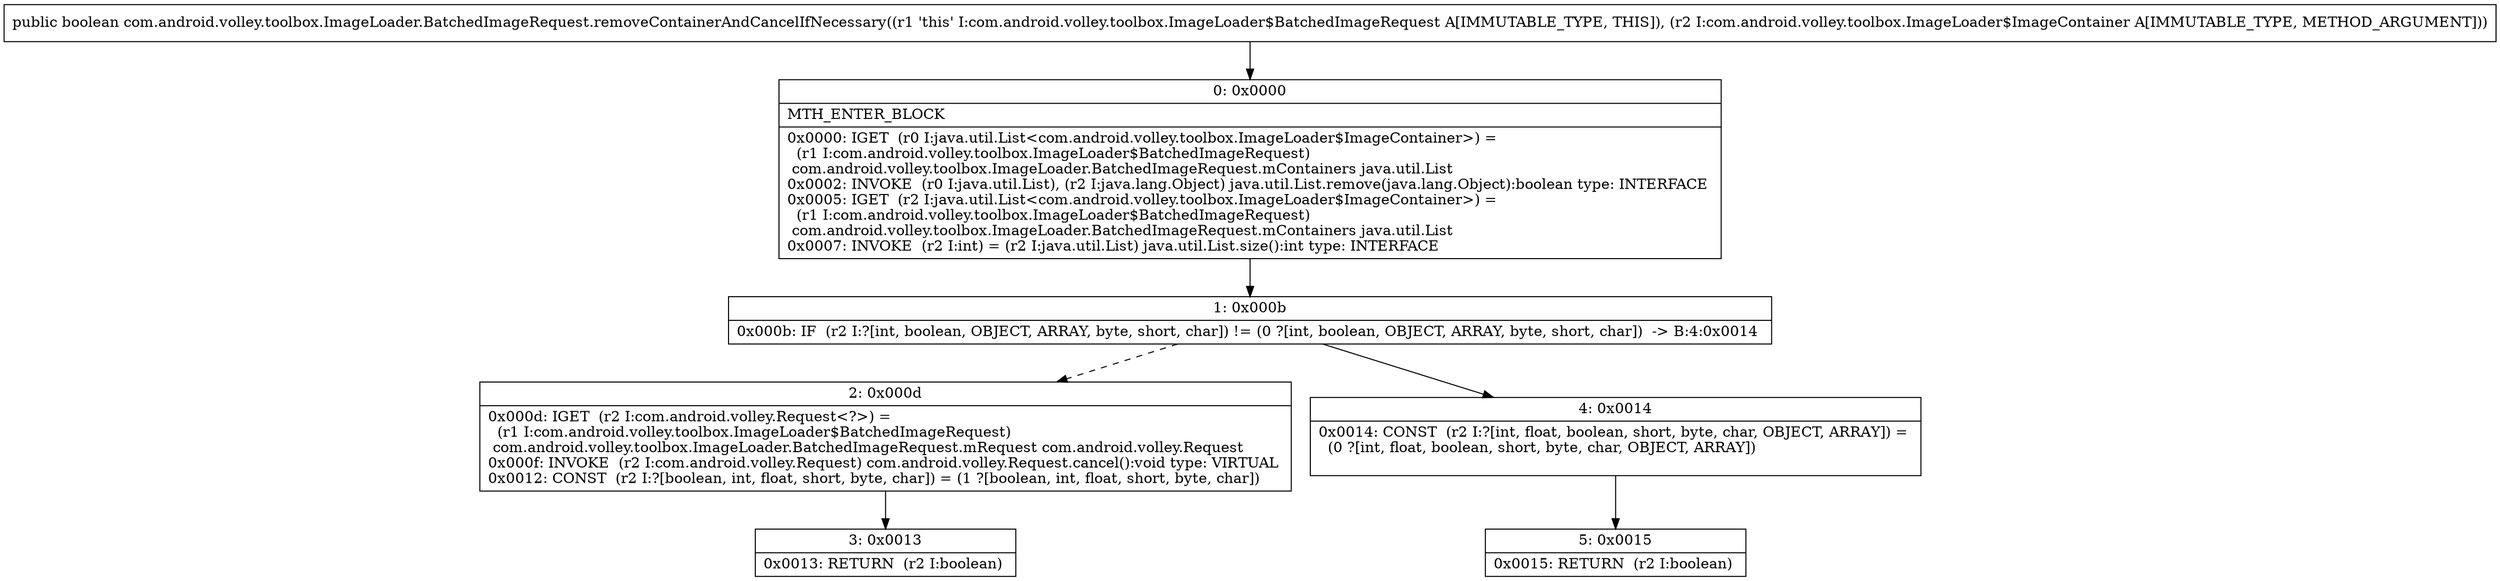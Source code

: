 digraph "CFG forcom.android.volley.toolbox.ImageLoader.BatchedImageRequest.removeContainerAndCancelIfNecessary(Lcom\/android\/volley\/toolbox\/ImageLoader$ImageContainer;)Z" {
Node_0 [shape=record,label="{0\:\ 0x0000|MTH_ENTER_BLOCK\l|0x0000: IGET  (r0 I:java.util.List\<com.android.volley.toolbox.ImageLoader$ImageContainer\>) = \l  (r1 I:com.android.volley.toolbox.ImageLoader$BatchedImageRequest)\l com.android.volley.toolbox.ImageLoader.BatchedImageRequest.mContainers java.util.List \l0x0002: INVOKE  (r0 I:java.util.List), (r2 I:java.lang.Object) java.util.List.remove(java.lang.Object):boolean type: INTERFACE \l0x0005: IGET  (r2 I:java.util.List\<com.android.volley.toolbox.ImageLoader$ImageContainer\>) = \l  (r1 I:com.android.volley.toolbox.ImageLoader$BatchedImageRequest)\l com.android.volley.toolbox.ImageLoader.BatchedImageRequest.mContainers java.util.List \l0x0007: INVOKE  (r2 I:int) = (r2 I:java.util.List) java.util.List.size():int type: INTERFACE \l}"];
Node_1 [shape=record,label="{1\:\ 0x000b|0x000b: IF  (r2 I:?[int, boolean, OBJECT, ARRAY, byte, short, char]) != (0 ?[int, boolean, OBJECT, ARRAY, byte, short, char])  \-\> B:4:0x0014 \l}"];
Node_2 [shape=record,label="{2\:\ 0x000d|0x000d: IGET  (r2 I:com.android.volley.Request\<?\>) = \l  (r1 I:com.android.volley.toolbox.ImageLoader$BatchedImageRequest)\l com.android.volley.toolbox.ImageLoader.BatchedImageRequest.mRequest com.android.volley.Request \l0x000f: INVOKE  (r2 I:com.android.volley.Request) com.android.volley.Request.cancel():void type: VIRTUAL \l0x0012: CONST  (r2 I:?[boolean, int, float, short, byte, char]) = (1 ?[boolean, int, float, short, byte, char]) \l}"];
Node_3 [shape=record,label="{3\:\ 0x0013|0x0013: RETURN  (r2 I:boolean) \l}"];
Node_4 [shape=record,label="{4\:\ 0x0014|0x0014: CONST  (r2 I:?[int, float, boolean, short, byte, char, OBJECT, ARRAY]) = \l  (0 ?[int, float, boolean, short, byte, char, OBJECT, ARRAY])\l \l}"];
Node_5 [shape=record,label="{5\:\ 0x0015|0x0015: RETURN  (r2 I:boolean) \l}"];
MethodNode[shape=record,label="{public boolean com.android.volley.toolbox.ImageLoader.BatchedImageRequest.removeContainerAndCancelIfNecessary((r1 'this' I:com.android.volley.toolbox.ImageLoader$BatchedImageRequest A[IMMUTABLE_TYPE, THIS]), (r2 I:com.android.volley.toolbox.ImageLoader$ImageContainer A[IMMUTABLE_TYPE, METHOD_ARGUMENT])) }"];
MethodNode -> Node_0;
Node_0 -> Node_1;
Node_1 -> Node_2[style=dashed];
Node_1 -> Node_4;
Node_2 -> Node_3;
Node_4 -> Node_5;
}

